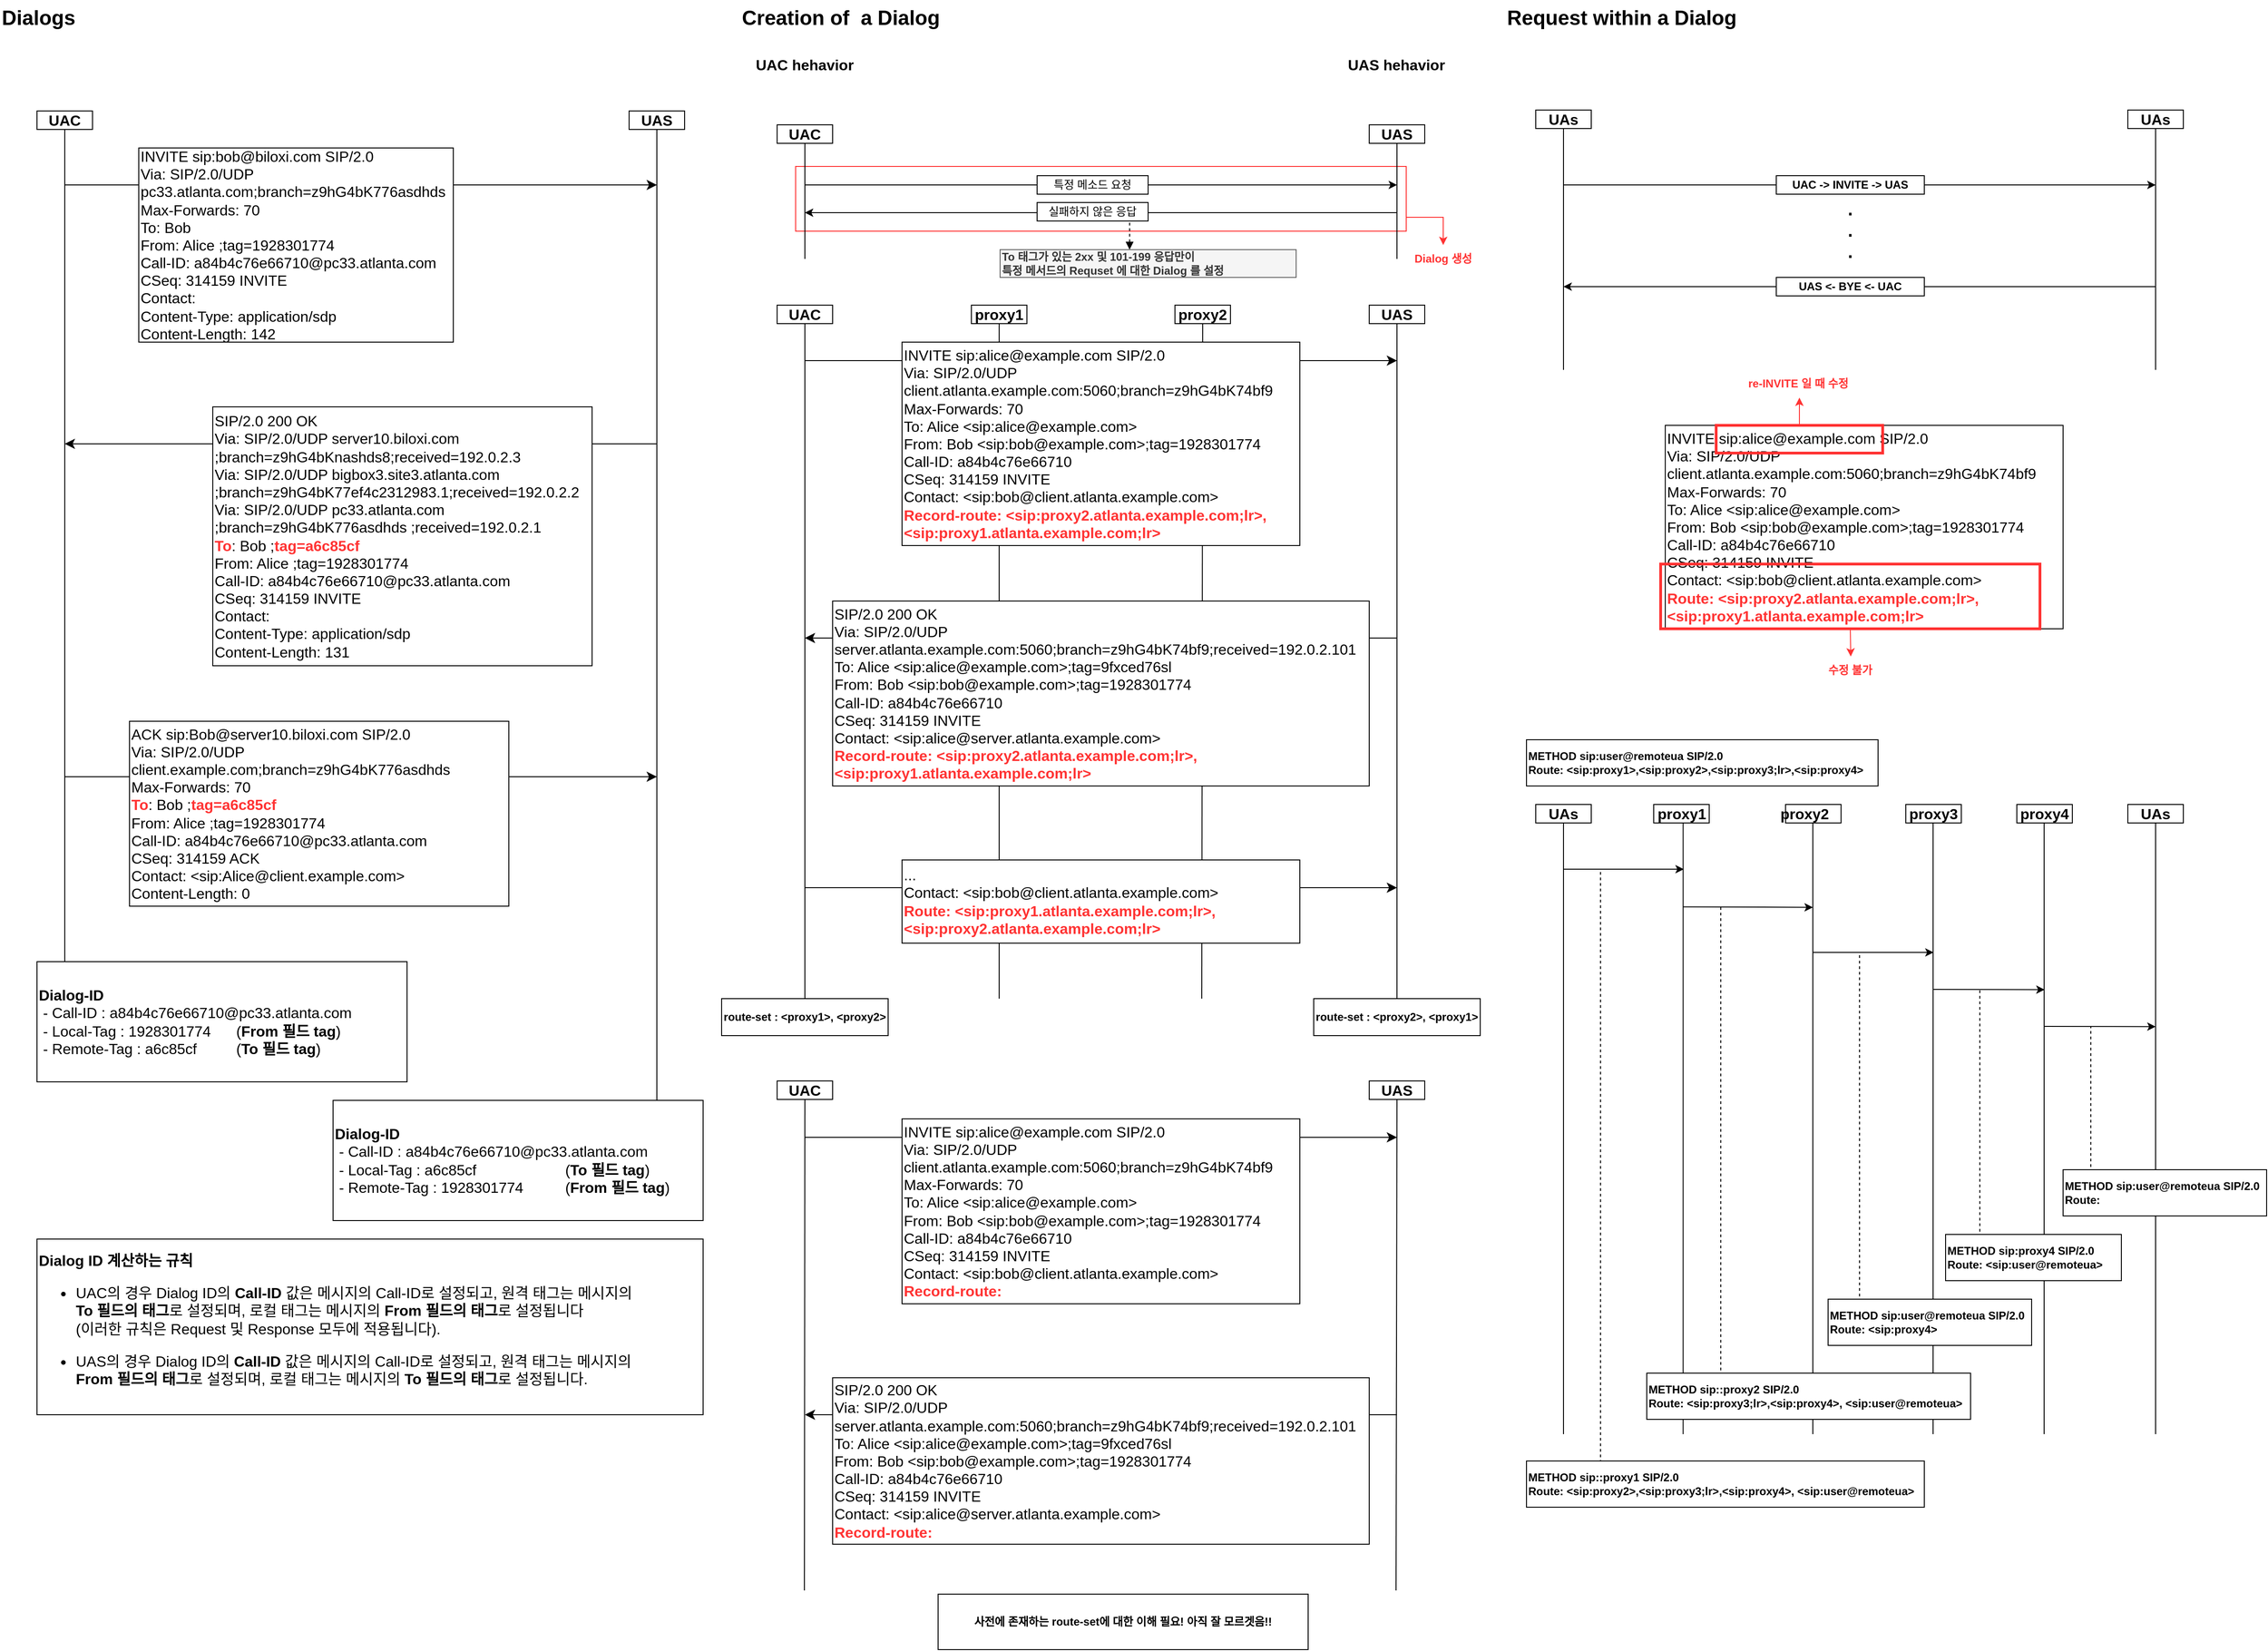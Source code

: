 <mxfile version="23.1.0" type="github">
  <diagram name="페이지-1" id="ksUeeqzIcCZzvmtFrtLd">
    <mxGraphModel dx="2022" dy="655" grid="1" gridSize="10" guides="1" tooltips="1" connect="1" arrows="1" fold="1" page="1" pageScale="1" pageWidth="827" pageHeight="1169" background="none" math="0" shadow="0">
      <root>
        <mxCell id="0" />
        <mxCell id="1" parent="0" />
        <mxCell id="UO2-w6IYyax2wdj97ACj-15" value="" style="endArrow=classic;html=1;rounded=0;fontSize=12;startSize=8;endSize=8;curved=1;" parent="1" edge="1">
          <mxGeometry width="50" height="50" relative="1" as="geometry">
            <mxPoint x="70" y="960" as="sourcePoint" />
            <mxPoint x="710" y="960" as="targetPoint" />
          </mxGeometry>
        </mxCell>
        <mxCell id="UO2-w6IYyax2wdj97ACj-13" value="" style="endArrow=none;html=1;rounded=0;fontSize=12;startSize=8;endSize=8;curved=1;entryX=0.5;entryY=1;entryDx=0;entryDy=0;" parent="1" edge="1" target="UO2-w6IYyax2wdj97ACj-11">
          <mxGeometry width="50" height="50" relative="1" as="geometry">
            <mxPoint x="499" y="1080" as="sourcePoint" />
            <mxPoint x="499.41" y="140" as="targetPoint" />
            <Array as="points" />
          </mxGeometry>
        </mxCell>
        <mxCell id="UO2-w6IYyax2wdj97ACj-12" value="" style="endArrow=none;html=1;rounded=0;fontSize=12;startSize=8;endSize=8;curved=1;entryX=0.5;entryY=1;entryDx=0;entryDy=0;" parent="1" edge="1" target="UO2-w6IYyax2wdj97ACj-10">
          <mxGeometry width="50" height="50" relative="1" as="geometry">
            <mxPoint x="280" y="1080" as="sourcePoint" />
            <mxPoint x="280" y="140" as="targetPoint" />
            <Array as="points" />
          </mxGeometry>
        </mxCell>
        <mxCell id="UO2-w6IYyax2wdj97ACj-9" value="" style="endArrow=classic;html=1;rounded=0;fontSize=12;startSize=8;endSize=8;curved=1;" parent="1" edge="1">
          <mxGeometry width="50" height="50" relative="1" as="geometry">
            <mxPoint x="710" y="690" as="sourcePoint" />
            <mxPoint x="70" y="690" as="targetPoint" />
          </mxGeometry>
        </mxCell>
        <mxCell id="UO2-w6IYyax2wdj97ACj-8" value="" style="endArrow=classic;html=1;rounded=0;fontSize=12;startSize=8;endSize=8;curved=1;" parent="1" edge="1">
          <mxGeometry width="50" height="50" relative="1" as="geometry">
            <mxPoint x="70" y="390" as="sourcePoint" />
            <mxPoint x="710" y="390" as="targetPoint" />
          </mxGeometry>
        </mxCell>
        <mxCell id="UO2-w6IYyax2wdj97ACj-6" value="" style="endArrow=classic;html=1;rounded=0;fontSize=12;startSize=8;endSize=8;curved=1;" parent="1" edge="1">
          <mxGeometry width="50" height="50" relative="1" as="geometry">
            <mxPoint x="-730" y="840" as="sourcePoint" />
            <mxPoint x="-90" y="840" as="targetPoint" />
          </mxGeometry>
        </mxCell>
        <mxCell id="UO2-w6IYyax2wdj97ACj-5" value="" style="endArrow=classic;html=1;rounded=0;fontSize=12;startSize=8;endSize=8;curved=1;" parent="1" edge="1">
          <mxGeometry width="50" height="50" relative="1" as="geometry">
            <mxPoint x="-730" y="200" as="sourcePoint" />
            <mxPoint x="-90" y="200" as="targetPoint" />
          </mxGeometry>
        </mxCell>
        <mxCell id="UO2-w6IYyax2wdj97ACj-4" value="" style="endArrow=classic;html=1;rounded=0;fontSize=12;startSize=8;endSize=8;curved=1;" parent="1" edge="1">
          <mxGeometry width="50" height="50" relative="1" as="geometry">
            <mxPoint x="-90" y="480" as="sourcePoint" />
            <mxPoint x="-730" y="480" as="targetPoint" />
          </mxGeometry>
        </mxCell>
        <mxCell id="4LNV4jT3T6giweUdo03J-1" value="&lt;span style=&quot;font-size: 22px;&quot;&gt;&lt;b&gt;Creation of&amp;nbsp; a Dialog&lt;/b&gt;&lt;/span&gt;" style="text;html=1;strokeColor=none;fillColor=none;align=left;verticalAlign=middle;whiteSpace=wrap;rounded=0;fontSize=16;" parent="1" vertex="1">
          <mxGeometry width="400" height="40" as="geometry" />
        </mxCell>
        <mxCell id="4LNV4jT3T6giweUdo03J-2" value="&lt;b style=&quot;&quot;&gt;&lt;font style=&quot;font-size: 16px;&quot;&gt;UAC hehavior&lt;/font&gt;&lt;/b&gt;" style="text;html=1;strokeColor=none;fillColor=none;align=left;verticalAlign=middle;whiteSpace=wrap;rounded=0;fontSize=16;" parent="1" vertex="1">
          <mxGeometry x="15" y="60" width="110" height="20" as="geometry" />
        </mxCell>
        <mxCell id="4LNV4jT3T6giweUdo03J-5" value="&lt;span style=&quot;font-size: 22px;&quot;&gt;&lt;b&gt;Request within a Dialog&lt;/b&gt;&lt;/span&gt;" style="text;html=1;strokeColor=none;fillColor=none;align=left;verticalAlign=middle;whiteSpace=wrap;rounded=0;fontSize=16;" parent="1" vertex="1">
          <mxGeometry x="827" width="400" height="40" as="geometry" />
        </mxCell>
        <mxCell id="4LNV4jT3T6giweUdo03J-8" value="&lt;b&gt;UAC&lt;/b&gt;" style="rounded=0;whiteSpace=wrap;html=1;fontSize=16;" parent="1" vertex="1">
          <mxGeometry x="-760" y="120" width="60" height="20" as="geometry" />
        </mxCell>
        <mxCell id="4LNV4jT3T6giweUdo03J-9" value="&lt;b&gt;UAS&lt;/b&gt;" style="rounded=0;whiteSpace=wrap;html=1;fontSize=16;" parent="1" vertex="1">
          <mxGeometry x="-120" y="120" width="60" height="20" as="geometry" />
        </mxCell>
        <mxCell id="4LNV4jT3T6giweUdo03J-10" value="" style="endArrow=none;html=1;rounded=0;fontSize=12;startSize=8;endSize=8;curved=1;entryX=0.5;entryY=1;entryDx=0;entryDy=0;" parent="1" target="4LNV4jT3T6giweUdo03J-8" edge="1">
          <mxGeometry width="50" height="50" relative="1" as="geometry">
            <mxPoint x="-730" y="1040" as="sourcePoint" />
            <mxPoint x="-410" y="250" as="targetPoint" />
          </mxGeometry>
        </mxCell>
        <mxCell id="4LNV4jT3T6giweUdo03J-11" value="" style="endArrow=none;html=1;rounded=0;fontSize=12;startSize=8;endSize=8;curved=1;entryX=0.5;entryY=1;entryDx=0;entryDy=0;" parent="1" target="4LNV4jT3T6giweUdo03J-9" edge="1">
          <mxGeometry width="50" height="50" relative="1" as="geometry">
            <mxPoint x="-90" y="1190" as="sourcePoint" />
            <mxPoint x="-90.5" y="150" as="targetPoint" />
          </mxGeometry>
        </mxCell>
        <mxCell id="4LNV4jT3T6giweUdo03J-15" value="INVITE sip:bob@biloxi.com SIP/2.0&lt;br style=&quot;border-color: var(--border-color);&quot;&gt;&lt;span style=&quot;&quot;&gt;Via: SIP/2.0/UDP pc33.atlanta.com;branch=z9hG4bK776asdhds&lt;/span&gt;&lt;br style=&quot;border-color: var(--border-color);&quot;&gt;&lt;span style=&quot;&quot;&gt;Max-Forwards: 70&lt;/span&gt;&lt;br style=&quot;border-color: var(--border-color);&quot;&gt;&lt;span style=&quot;&quot;&gt;To: Bob&lt;/span&gt;&lt;br style=&quot;border-color: var(--border-color);&quot;&gt;&lt;span style=&quot;&quot;&gt;From: Alice ;tag=1928301774&lt;/span&gt;&lt;br style=&quot;border-color: var(--border-color);&quot;&gt;&lt;span style=&quot;&quot;&gt;Call-ID: a84b4c76e66710@pc33.atlanta.com&lt;/span&gt;&lt;br style=&quot;border-color: var(--border-color);&quot;&gt;&lt;span style=&quot;&quot;&gt;CSeq: 314159 INVITE&lt;/span&gt;&lt;br style=&quot;border-color: var(--border-color);&quot;&gt;&lt;span style=&quot;&quot;&gt;Contact:&lt;/span&gt;&lt;br style=&quot;border-color: var(--border-color);&quot;&gt;&lt;span style=&quot;&quot;&gt;Content-Type: application/sdp&lt;/span&gt;&lt;br style=&quot;border-color: var(--border-color);&quot;&gt;&lt;span style=&quot;&quot;&gt;Content-Length: 142&amp;nbsp;&lt;/span&gt;" style="rounded=0;whiteSpace=wrap;html=1;fontSize=16;align=left;" parent="1" vertex="1">
          <mxGeometry x="-650" y="160" width="340" height="210" as="geometry" />
        </mxCell>
        <mxCell id="4LNV4jT3T6giweUdo03J-17" value="SIP/2.0 200 OK&lt;br&gt; Via: SIP/2.0/UDP server10.biloxi.com&lt;br&gt; ;branch=z9hG4bKnashds8;received=192.0.2.3&lt;br&gt; Via: SIP/2.0/UDP bigbox3.site3.atlanta.com&lt;br&gt; ;branch=z9hG4bK77ef4c2312983.1;received=192.0.2.2&lt;br&gt; Via: SIP/2.0/UDP pc33.atlanta.com&lt;br&gt; ;branch=z9hG4bK776asdhds ;received=192.0.2.1&lt;br&gt;&lt;b style=&quot;background-color: rgb(255, 255, 255);&quot;&gt;&lt;font color=&quot;#ff3333&quot;&gt; To&lt;/font&gt;&lt;/b&gt;: Bob ;&lt;font color=&quot;#ff3333&quot;&gt;&lt;b&gt;tag=a6c85cf&lt;/b&gt;&lt;/font&gt;&lt;br&gt; From: Alice ;tag=1928301774&lt;br&gt; Call-ID: a84b4c76e66710@pc33.atlanta.com&lt;br&gt; CSeq: 314159 INVITE&lt;br&gt; Contact: &lt;br&gt; Content-Type: application/sdp&lt;br&gt; Content-Length: 131&amp;nbsp;" style="rounded=0;whiteSpace=wrap;html=1;fontSize=16;align=left;" parent="1" vertex="1">
          <mxGeometry x="-570" y="440" width="410" height="280" as="geometry" />
        </mxCell>
        <mxCell id="4LNV4jT3T6giweUdo03J-19" value="&lt;b&gt;Dialog-ID&lt;/b&gt;&lt;br&gt;&amp;nbsp;- Call-ID : a84b4c76e66710@pc33.atlanta.com&lt;br&gt;&amp;nbsp;- Local-Tag : 1928301774&lt;span style=&quot;white-space: pre;&quot;&gt;&#x9;&lt;/span&gt;(&lt;b&gt;From 필드 tag&lt;/b&gt;)&lt;br&gt;&amp;nbsp;- Remote-Tag :&amp;nbsp;&lt;span style=&quot;border-color: var(--border-color);&quot;&gt;&lt;font style=&quot;border-color: var(--border-color);&quot;&gt;a6c85cf&lt;span style=&quot;white-space: pre;&quot;&gt;&#x9;&lt;/span&gt;&lt;span style=&quot;white-space: pre;&quot;&gt;&#x9;&lt;/span&gt;(&lt;b&gt;To 필드 tag&lt;/b&gt;)&lt;/font&gt;&lt;/span&gt;" style="rounded=0;whiteSpace=wrap;html=1;fontSize=16;align=left;" parent="1" vertex="1">
          <mxGeometry x="-760" y="1040" width="400" height="130" as="geometry" />
        </mxCell>
        <mxCell id="4LNV4jT3T6giweUdo03J-20" value="&lt;b&gt;Dialog-ID&lt;/b&gt;&lt;br style=&quot;border-color: var(--border-color);&quot;&gt;&amp;nbsp;- Call-ID : a84b4c76e66710@pc33.atlanta.com&lt;br style=&quot;border-color: var(--border-color);&quot;&gt;&amp;nbsp;- Local-Tag : a6c85cf&lt;span style=&quot;white-space: pre;&quot;&gt;&#x9;&lt;/span&gt;&lt;span style=&quot;white-space: pre;&quot;&gt;&#x9;&lt;/span&gt;&lt;span style=&quot;white-space: pre;&quot;&gt;&#x9;&lt;/span&gt;(&lt;b style=&quot;border-color: var(--border-color);&quot;&gt;To 필드 tag&lt;/b&gt;)&lt;br style=&quot;border-color: var(--border-color);&quot;&gt;&amp;nbsp;- Remote-Tag : 1928301774&lt;span style=&quot;white-space: pre;&quot;&gt;&#x9;&lt;/span&gt;&lt;span style=&quot;white-space: pre;&quot;&gt;&#x9;&lt;/span&gt;(&lt;b style=&quot;border-color: var(--border-color);&quot;&gt;From 필드 tag&lt;/b&gt;)" style="rounded=0;whiteSpace=wrap;html=1;fontSize=16;align=left;" parent="1" vertex="1">
          <mxGeometry x="-440" y="1190" width="400" height="130" as="geometry" />
        </mxCell>
        <mxCell id="4LNV4jT3T6giweUdo03J-22" value="ACK sip:Bob@server10.biloxi.com SIP/2.0&lt;br&gt;Via: SIP/2.0/UDP client.example.com;branch=z9hG4bK776asdhds&lt;br&gt;Max-Forwards: 70&lt;br&gt;&lt;font color=&quot;#ff3333&quot;&gt;&lt;b&gt;To&lt;/b&gt;&lt;/font&gt;: Bob ;&lt;b&gt;&lt;font color=&quot;#ff3333&quot;&gt;tag=a6c85cf&lt;/font&gt;&lt;/b&gt;&lt;br&gt;From: Alice ;tag=1928301774&lt;br&gt;Call-ID: a84b4c76e66710@pc33.atlanta.com&lt;br&gt;CSeq: 314159 ACK&lt;br&gt;Contact: &amp;lt;sip:Alice@client.example.com&amp;gt;&lt;br&gt;Content-Length: 0" style="rounded=0;whiteSpace=wrap;html=1;fontSize=16;align=left;" parent="1" vertex="1">
          <mxGeometry x="-660" y="780" width="410" height="200" as="geometry" />
        </mxCell>
        <mxCell id="4LNV4jT3T6giweUdo03J-24" value="&lt;b&gt;Dialog ID 계산하는 규칙&lt;br&gt;&lt;/b&gt;&lt;ul data-pm-slice=&quot;3 3 []&quot; class=&quot;ak-ul&quot;&gt;&lt;li&gt;&lt;p&gt;UAC의 경우 Dialog  ID의 &lt;strong&gt;Call-ID &lt;/strong&gt;값은 메시지의 Call-ID로 설정되고, 원격 태그는 메시지의&lt;strong&gt; &lt;br&gt;To 필드의 태그&lt;/strong&gt;로 설정되며, 로컬 태그는 메시지의 &lt;strong&gt;From 필드의 태그&lt;/strong&gt;로 설정됩니다&lt;br&gt;(이러한 규칙은 Request 및 Response 모두에 적용됩니다). &lt;/p&gt;&lt;/li&gt;&lt;li&gt;&lt;p&gt;UAS의 경우 Dialog  ID의&lt;strong&gt; Call-ID&lt;/strong&gt; 값은 메시지의 Call-ID로 설정되고, 원격 태그는 메시지의 &lt;br&gt;&lt;strong&gt;From 필드의 태그&lt;/strong&gt;로 설정되며, 로컬 태그는 메시지의 &lt;strong&gt;To 필드의 태그&lt;/strong&gt;로 설정됩니다.&lt;/p&gt;&lt;/li&gt;&lt;/ul&gt;" style="rounded=0;whiteSpace=wrap;html=1;fontSize=16;align=left;" parent="1" vertex="1">
          <mxGeometry x="-760" y="1340" width="720" height="190" as="geometry" />
        </mxCell>
        <mxCell id="__dV9BuQpkVUs1_jfIQK-1" value="&lt;span style=&quot;font-size: 22px;&quot;&gt;&lt;b&gt;Dialogs&lt;/b&gt;&lt;/span&gt;" style="text;html=1;strokeColor=none;fillColor=none;align=left;verticalAlign=middle;whiteSpace=wrap;rounded=0;fontSize=16;" parent="1" vertex="1">
          <mxGeometry x="-800" width="400" height="40" as="geometry" />
        </mxCell>
        <mxCell id="__dV9BuQpkVUs1_jfIQK-4" value="&lt;b&gt;UAC&lt;/b&gt;" style="rounded=0;whiteSpace=wrap;html=1;fontSize=16;" parent="1" vertex="1">
          <mxGeometry x="40" y="330" width="60" height="20" as="geometry" />
        </mxCell>
        <mxCell id="__dV9BuQpkVUs1_jfIQK-5" value="&lt;b&gt;UAS&lt;/b&gt;" style="rounded=0;whiteSpace=wrap;html=1;fontSize=16;" parent="1" vertex="1">
          <mxGeometry x="680" y="330" width="60" height="20" as="geometry" />
        </mxCell>
        <mxCell id="__dV9BuQpkVUs1_jfIQK-6" value="" style="endArrow=none;html=1;rounded=0;fontSize=12;startSize=8;endSize=8;curved=1;entryX=0.5;entryY=1;entryDx=0;entryDy=0;" parent="1" target="__dV9BuQpkVUs1_jfIQK-4" edge="1">
          <mxGeometry width="50" height="50" relative="1" as="geometry">
            <mxPoint x="70" y="1080" as="sourcePoint" />
            <mxPoint x="390" y="250" as="targetPoint" />
          </mxGeometry>
        </mxCell>
        <mxCell id="__dV9BuQpkVUs1_jfIQK-7" value="" style="endArrow=none;html=1;rounded=0;fontSize=12;startSize=8;endSize=8;curved=1;entryX=0.5;entryY=1;entryDx=0;entryDy=0;" parent="1" edge="1" target="__dV9BuQpkVUs1_jfIQK-5">
          <mxGeometry width="50" height="50" relative="1" as="geometry">
            <mxPoint x="710" y="1080" as="sourcePoint" />
            <mxPoint x="710" y="420" as="targetPoint" />
            <Array as="points" />
          </mxGeometry>
        </mxCell>
        <mxCell id="__dV9BuQpkVUs1_jfIQK-8" value="" style="endArrow=classic;html=1;rounded=0;" parent="1" edge="1">
          <mxGeometry width="50" height="50" relative="1" as="geometry">
            <mxPoint x="70" y="200" as="sourcePoint" />
            <mxPoint x="710" y="200" as="targetPoint" />
          </mxGeometry>
        </mxCell>
        <mxCell id="__dV9BuQpkVUs1_jfIQK-10" value="특정 메소드 요청" style="rounded=0;whiteSpace=wrap;html=1;" parent="1" vertex="1">
          <mxGeometry x="321" y="190" width="120" height="20" as="geometry" />
        </mxCell>
        <mxCell id="__dV9BuQpkVUs1_jfIQK-12" value="" style="endArrow=classic;html=1;rounded=0;" parent="1" edge="1">
          <mxGeometry width="50" height="50" relative="1" as="geometry">
            <mxPoint x="710" y="230" as="sourcePoint" />
            <mxPoint x="70" y="230" as="targetPoint" />
          </mxGeometry>
        </mxCell>
        <mxCell id="__dV9BuQpkVUs1_jfIQK-13" value="실패하지 않은 응답" style="rounded=0;whiteSpace=wrap;html=1;" parent="1" vertex="1">
          <mxGeometry x="321" y="219" width="120" height="20" as="geometry" />
        </mxCell>
        <mxCell id="__dV9BuQpkVUs1_jfIQK-14" value="" style="rounded=0;whiteSpace=wrap;html=1;fillColor=none;strokeColor=#FF3333;" parent="1" vertex="1">
          <mxGeometry x="60" y="180" width="660" height="70" as="geometry" />
        </mxCell>
        <mxCell id="__dV9BuQpkVUs1_jfIQK-18" value="" style="endArrow=none;dashed=1;html=1;rounded=0;endFill=0;startArrow=block;startFill=1;" parent="1" edge="1">
          <mxGeometry width="50" height="50" relative="1" as="geometry">
            <mxPoint x="421" y="270" as="sourcePoint" />
            <mxPoint x="421" y="240" as="targetPoint" />
          </mxGeometry>
        </mxCell>
        <mxCell id="UO2-w6IYyax2wdj97ACj-3" value="INVITE sip:alice@example.com SIP/2.0&lt;br&gt;Via: SIP/2.0/UDP client.atlanta.example.com:5060;branch=z9hG4bK74bf9&lt;br&gt;Max-Forwards: 70&lt;br&gt;To: Alice &amp;lt;sip:alice@example.com&amp;gt;&lt;br&gt;From: Bob &amp;lt;sip:bob@example.com&amp;gt;;tag=1928301774&lt;br&gt;Call-ID: a84b4c76e66710&lt;br&gt;CSeq: 314159 INVITE&lt;br&gt;Contact: &amp;lt;sip:bob@client.atlanta.example.com&amp;gt;&lt;br&gt;&lt;b&gt;&lt;font color=&quot;#ff3333&quot;&gt;Record-route: &lt;/font&gt;&lt;/b&gt;&lt;b style=&quot;border-color: var(--border-color);&quot;&gt;&lt;font style=&quot;border-color: var(--border-color);&quot; color=&quot;#ff3333&quot;&gt;&amp;lt;sip:proxy2.atlanta.example.com;lr&amp;gt;,&lt;/font&gt;&lt;/b&gt;&lt;b&gt;&lt;font color=&quot;#ff3333&quot;&gt;&lt;br&gt;&amp;lt;sip:proxy1.atlanta.example.com;lr&amp;gt;&lt;/font&gt;&lt;/b&gt;" style="rounded=0;whiteSpace=wrap;html=1;fontSize=16;align=left;" parent="1" vertex="1">
          <mxGeometry x="175" y="370" width="430" height="220" as="geometry" />
        </mxCell>
        <mxCell id="UO2-w6IYyax2wdj97ACj-7" value="SIP/2.0 200 OK&lt;br&gt;Via: SIP/2.0/UDP server.atlanta.example.com:5060;branch=z9hG4bK74bf9;received=192.0.2.101&lt;br&gt;To: Alice &amp;lt;sip:alice@example.com&amp;gt;;tag=9fxced76sl&lt;br&gt;From: Bob &amp;lt;sip:bob@example.com&amp;gt;;tag=1928301774&lt;br&gt;Call-ID: a84b4c76e66710&lt;br&gt;CSeq: 314159 INVITE&lt;br&gt;Contact: &amp;lt;sip:alice@server.atlanta.example.com&amp;gt;&lt;br&gt;&lt;b&gt;&lt;font color=&quot;#ff3333&quot;&gt;Record-route: &amp;lt;sip:proxy2.atlanta.example.com;lr&amp;gt;, &amp;lt;sip:proxy1.atlanta.example.com;lr&amp;gt;&lt;/font&gt;&lt;/b&gt;" style="rounded=0;whiteSpace=wrap;html=1;fontSize=16;align=left;" parent="1" vertex="1">
          <mxGeometry x="100" y="650" width="580" height="200" as="geometry" />
        </mxCell>
        <mxCell id="UO2-w6IYyax2wdj97ACj-10" value="&lt;b&gt;proxy1&lt;/b&gt;" style="rounded=0;whiteSpace=wrap;html=1;fontSize=16;" parent="1" vertex="1">
          <mxGeometry x="250" y="330" width="60" height="20" as="geometry" />
        </mxCell>
        <mxCell id="UO2-w6IYyax2wdj97ACj-11" value="&lt;b&gt;proxy2&lt;/b&gt;" style="rounded=0;whiteSpace=wrap;html=1;fontSize=16;" parent="1" vertex="1">
          <mxGeometry x="470" y="330" width="60" height="20" as="geometry" />
        </mxCell>
        <mxCell id="UO2-w6IYyax2wdj97ACj-14" value="...&lt;br&gt;Contact: &amp;lt;sip:bob@client.atlanta.example.com&amp;gt;&lt;br&gt;&lt;b&gt;&lt;font color=&quot;#ff3333&quot;&gt;Route:&amp;nbsp;&lt;/font&gt;&lt;/b&gt;&lt;b&gt;&lt;font color=&quot;#ff3333&quot;&gt;&amp;lt;sip:proxy1.atlanta.example.com;lr&amp;gt;,&lt;/font&gt;&lt;/b&gt;&lt;b style=&quot;border-color: var(--border-color);&quot;&gt;&lt;font style=&quot;border-color: var(--border-color);&quot; color=&quot;#ff3333&quot;&gt;&amp;nbsp;&lt;br&gt;&lt;/font&gt;&lt;/b&gt;&lt;b style=&quot;border-color: var(--border-color);&quot;&gt;&lt;font style=&quot;border-color: var(--border-color);&quot; color=&quot;#ff3333&quot;&gt;&amp;lt;sip:proxy2.atlanta.example.com;lr&amp;gt;&lt;/font&gt;&lt;/b&gt;" style="rounded=0;whiteSpace=wrap;html=1;fontSize=16;align=left;" parent="1" vertex="1">
          <mxGeometry x="175" y="930" width="430" height="90" as="geometry" />
        </mxCell>
        <mxCell id="UO2-w6IYyax2wdj97ACj-16" value="&lt;b style=&quot;&quot;&gt;&lt;font style=&quot;font-size: 16px;&quot;&gt;UAS hehavior&lt;/font&gt;&lt;/b&gt;" style="text;html=1;strokeColor=none;fillColor=none;align=left;verticalAlign=middle;whiteSpace=wrap;rounded=0;fontSize=16;" parent="1" vertex="1">
          <mxGeometry x="655" y="60" width="110" height="20" as="geometry" />
        </mxCell>
        <mxCell id="GHZ3NePwrPJdA7_2jVXT-1" value="&lt;b&gt;route-set : &amp;lt;proxy2&amp;gt;, &amp;lt;proxy1&amp;gt;&lt;/b&gt;" style="rounded=0;whiteSpace=wrap;html=1;" parent="1" vertex="1">
          <mxGeometry x="620" y="1080" width="180" height="40" as="geometry" />
        </mxCell>
        <mxCell id="GHZ3NePwrPJdA7_2jVXT-3" value="&lt;b&gt;route-set :&amp;nbsp;&amp;lt;proxy1&amp;gt;,&amp;nbsp;&amp;lt;proxy2&amp;gt;&lt;/b&gt;" style="rounded=0;whiteSpace=wrap;html=1;" parent="1" vertex="1">
          <mxGeometry x="-20" y="1080" width="180" height="40" as="geometry" />
        </mxCell>
        <mxCell id="GHZ3NePwrPJdA7_2jVXT-4" value="&lt;b&gt;UAC&lt;/b&gt;" style="rounded=0;whiteSpace=wrap;html=1;fontSize=16;" parent="1" vertex="1">
          <mxGeometry x="40" y="1169" width="60" height="20" as="geometry" />
        </mxCell>
        <mxCell id="GHZ3NePwrPJdA7_2jVXT-5" value="&lt;b&gt;UAS&lt;/b&gt;" style="rounded=0;whiteSpace=wrap;html=1;fontSize=16;" parent="1" vertex="1">
          <mxGeometry x="680" y="1169" width="60" height="20" as="geometry" />
        </mxCell>
        <mxCell id="GHZ3NePwrPJdA7_2jVXT-8" value="" style="endArrow=none;html=1;rounded=0;fontSize=12;startSize=8;endSize=8;curved=1;entryX=0.5;entryY=1;entryDx=0;entryDy=0;" parent="1" edge="1" target="GHZ3NePwrPJdA7_2jVXT-4">
          <mxGeometry width="50" height="50" relative="1" as="geometry">
            <mxPoint x="69.5" y="1720" as="sourcePoint" />
            <mxPoint x="50" y="1210" as="targetPoint" />
          </mxGeometry>
        </mxCell>
        <mxCell id="GHZ3NePwrPJdA7_2jVXT-9" value="" style="endArrow=none;html=1;rounded=0;fontSize=12;startSize=8;endSize=8;curved=1;entryX=0.5;entryY=1;entryDx=0;entryDy=0;" parent="1" edge="1" target="GHZ3NePwrPJdA7_2jVXT-5">
          <mxGeometry width="50" height="50" relative="1" as="geometry">
            <mxPoint x="709" y="1720" as="sourcePoint" />
            <mxPoint x="740" y="840" as="targetPoint" />
          </mxGeometry>
        </mxCell>
        <mxCell id="GHZ3NePwrPJdA7_2jVXT-13" value="" style="endArrow=classic;html=1;rounded=0;fontSize=12;startSize=8;endSize=8;curved=1;" parent="1" edge="1">
          <mxGeometry width="50" height="50" relative="1" as="geometry">
            <mxPoint x="710" y="1530" as="sourcePoint" />
            <mxPoint x="70" y="1530" as="targetPoint" />
          </mxGeometry>
        </mxCell>
        <mxCell id="GHZ3NePwrPJdA7_2jVXT-14" value="" style="endArrow=classic;html=1;rounded=0;fontSize=12;startSize=8;endSize=8;curved=1;" parent="1" edge="1">
          <mxGeometry width="50" height="50" relative="1" as="geometry">
            <mxPoint x="70" y="1230" as="sourcePoint" />
            <mxPoint x="710" y="1230" as="targetPoint" />
          </mxGeometry>
        </mxCell>
        <mxCell id="GHZ3NePwrPJdA7_2jVXT-15" value="INVITE sip:alice@example.com SIP/2.0&lt;br&gt;Via: SIP/2.0/UDP client.atlanta.example.com:5060;branch=z9hG4bK74bf9&lt;br&gt;Max-Forwards: 70&lt;br&gt;To: Alice &amp;lt;sip:alice@example.com&amp;gt;&lt;br&gt;From: Bob &amp;lt;sip:bob@example.com&amp;gt;;tag=1928301774&lt;br&gt;Call-ID: a84b4c76e66710&lt;br&gt;CSeq: 314159 INVITE&lt;br&gt;Contact: &amp;lt;sip:bob@client.atlanta.example.com&amp;gt;&lt;br&gt;&lt;b&gt;&lt;font color=&quot;#ff3333&quot;&gt;Record-route:&amp;nbsp;&lt;/font&gt;&lt;/b&gt;" style="rounded=0;whiteSpace=wrap;html=1;fontSize=16;align=left;" parent="1" vertex="1">
          <mxGeometry x="175" y="1210" width="430" height="200" as="geometry" />
        </mxCell>
        <mxCell id="GHZ3NePwrPJdA7_2jVXT-16" value="SIP/2.0 200 OK&lt;br&gt;Via: SIP/2.0/UDP server.atlanta.example.com:5060;branch=z9hG4bK74bf9;received=192.0.2.101&lt;br&gt;To: Alice &amp;lt;sip:alice@example.com&amp;gt;;tag=9fxced76sl&lt;br&gt;From: Bob &amp;lt;sip:bob@example.com&amp;gt;;tag=1928301774&lt;br&gt;Call-ID: a84b4c76e66710&lt;br&gt;CSeq: 314159 INVITE&lt;br&gt;Contact: &amp;lt;sip:alice@server.atlanta.example.com&amp;gt;&lt;br&gt;&lt;b&gt;&lt;font color=&quot;#ff3333&quot;&gt;Record-route:&amp;nbsp;&lt;/font&gt;&lt;/b&gt;" style="rounded=0;whiteSpace=wrap;html=1;fontSize=16;align=left;" parent="1" vertex="1">
          <mxGeometry x="100" y="1490" width="580" height="180" as="geometry" />
        </mxCell>
        <mxCell id="5LkpHPxGnPa8mUmnsMtb-1" value="&lt;b&gt;사전에 존재하는 route-set에 대한 이해 필요! 아직 잘 모르겟음!!&lt;/b&gt;" style="rounded=0;whiteSpace=wrap;html=1;" parent="1" vertex="1">
          <mxGeometry x="214" y="1724" width="400" height="60" as="geometry" />
        </mxCell>
        <mxCell id="5LkpHPxGnPa8mUmnsMtb-2" value="&lt;b&gt;UAs&lt;/b&gt;" style="rounded=0;whiteSpace=wrap;html=1;fontSize=16;" parent="1" vertex="1">
          <mxGeometry x="860" y="119" width="60" height="20" as="geometry" />
        </mxCell>
        <mxCell id="5LkpHPxGnPa8mUmnsMtb-3" value="&lt;b&gt;UAs&lt;/b&gt;" style="rounded=0;whiteSpace=wrap;html=1;fontSize=16;" parent="1" vertex="1">
          <mxGeometry x="1500" y="119" width="60" height="20" as="geometry" />
        </mxCell>
        <mxCell id="5LkpHPxGnPa8mUmnsMtb-4" value="" style="endArrow=none;html=1;rounded=0;fontSize=12;startSize=8;endSize=8;curved=1;entryX=0.5;entryY=1;entryDx=0;entryDy=0;" parent="1" target="5LkpHPxGnPa8mUmnsMtb-2" edge="1">
          <mxGeometry width="50" height="50" relative="1" as="geometry">
            <mxPoint x="890" y="400" as="sourcePoint" />
            <mxPoint x="1210" y="249" as="targetPoint" />
          </mxGeometry>
        </mxCell>
        <mxCell id="5LkpHPxGnPa8mUmnsMtb-5" value="" style="endArrow=none;html=1;rounded=0;fontSize=12;startSize=8;endSize=8;curved=1;entryX=0.5;entryY=1;entryDx=0;entryDy=0;" parent="1" target="5LkpHPxGnPa8mUmnsMtb-3" edge="1">
          <mxGeometry width="50" height="50" relative="1" as="geometry">
            <mxPoint x="1530" y="400" as="sourcePoint" />
            <mxPoint x="1529.5" y="149" as="targetPoint" />
          </mxGeometry>
        </mxCell>
        <mxCell id="5LkpHPxGnPa8mUmnsMtb-6" value="" style="endArrow=classic;html=1;rounded=0;" parent="1" edge="1">
          <mxGeometry width="50" height="50" relative="1" as="geometry">
            <mxPoint x="890" y="200" as="sourcePoint" />
            <mxPoint x="1530" y="200" as="targetPoint" />
          </mxGeometry>
        </mxCell>
        <mxCell id="5LkpHPxGnPa8mUmnsMtb-7" value="" style="endArrow=classic;html=1;rounded=0;" parent="1" edge="1">
          <mxGeometry width="50" height="50" relative="1" as="geometry">
            <mxPoint x="1530" y="310" as="sourcePoint" />
            <mxPoint x="890" y="310" as="targetPoint" />
          </mxGeometry>
        </mxCell>
        <mxCell id="5LkpHPxGnPa8mUmnsMtb-8" value="&lt;b&gt;UAC -&amp;gt; INVITE -&amp;gt; UAS&lt;/b&gt;" style="rounded=0;whiteSpace=wrap;html=1;" parent="1" vertex="1">
          <mxGeometry x="1120" y="190" width="160" height="20" as="geometry" />
        </mxCell>
        <mxCell id="5LkpHPxGnPa8mUmnsMtb-11" value="&lt;b&gt;UAS &amp;lt;- BYE &amp;lt;- UAC&lt;/b&gt;" style="rounded=0;whiteSpace=wrap;html=1;" parent="1" vertex="1">
          <mxGeometry x="1120" y="300" width="160" height="20" as="geometry" />
        </mxCell>
        <mxCell id="5LkpHPxGnPa8mUmnsMtb-14" value="&lt;b style=&quot;font-size: 19px;&quot;&gt;.&lt;br&gt;.&lt;br&gt;.&lt;/b&gt;" style="text;html=1;strokeColor=none;fillColor=none;align=center;verticalAlign=middle;whiteSpace=wrap;rounded=0;" parent="1" vertex="1">
          <mxGeometry x="1170" y="235" width="60" height="30" as="geometry" />
        </mxCell>
        <mxCell id="5LkpHPxGnPa8mUmnsMtb-15" value="INVITE sip:alice@example.com SIP/2.0&lt;br&gt;Via: SIP/2.0/UDP client.atlanta.example.com:5060;branch=z9hG4bK74bf9&lt;br&gt;Max-Forwards: 70&lt;br&gt;To: Alice &amp;lt;sip:alice@example.com&amp;gt;&lt;br&gt;From: Bob &amp;lt;sip:bob@example.com&amp;gt;;tag=1928301774&lt;br&gt;Call-ID: a84b4c76e66710&lt;br&gt;CSeq: 314159 INVITE&lt;br&gt;Contact: &amp;lt;sip:bob@client.atlanta.example.com&amp;gt;&lt;br&gt;&lt;b&gt;&lt;font color=&quot;#ff3333&quot;&gt;Route: &lt;/font&gt;&lt;/b&gt;&lt;b style=&quot;border-color: var(--border-color);&quot;&gt;&lt;font style=&quot;border-color: var(--border-color);&quot; color=&quot;#ff3333&quot;&gt;&amp;lt;sip:proxy2.atlanta.example.com;lr&amp;gt;,&lt;/font&gt;&lt;/b&gt;&lt;b&gt;&lt;font color=&quot;#ff3333&quot;&gt;&lt;br&gt;&amp;lt;sip:proxy1.atlanta.example.com;lr&amp;gt;&lt;/font&gt;&lt;/b&gt;" style="rounded=0;whiteSpace=wrap;html=1;fontSize=16;align=left;" parent="1" vertex="1">
          <mxGeometry x="1000" y="460" width="430" height="220" as="geometry" />
        </mxCell>
        <mxCell id="5LkpHPxGnPa8mUmnsMtb-18" style="edgeStyle=orthogonalEdgeStyle;rounded=0;orthogonalLoop=1;jettySize=auto;html=1;exitX=0.5;exitY=0;exitDx=0;exitDy=0;strokeColor=#FF3333;" parent="1" source="5LkpHPxGnPa8mUmnsMtb-16" edge="1">
          <mxGeometry relative="1" as="geometry">
            <mxPoint x="1145" y="430" as="targetPoint" />
          </mxGeometry>
        </mxCell>
        <mxCell id="5LkpHPxGnPa8mUmnsMtb-16" value="" style="rounded=0;whiteSpace=wrap;html=1;fillColor=none;strokeWidth=3;strokeColor=#FF3333;" parent="1" vertex="1">
          <mxGeometry x="1055" y="460" width="180" height="30" as="geometry" />
        </mxCell>
        <mxCell id="5LkpHPxGnPa8mUmnsMtb-20" style="edgeStyle=orthogonalEdgeStyle;rounded=0;orthogonalLoop=1;jettySize=auto;html=1;exitX=0.5;exitY=1;exitDx=0;exitDy=0;strokeColor=#FF3333;" parent="1" source="5LkpHPxGnPa8mUmnsMtb-17" edge="1">
          <mxGeometry relative="1" as="geometry">
            <mxPoint x="1200.5" y="710" as="targetPoint" />
          </mxGeometry>
        </mxCell>
        <mxCell id="5LkpHPxGnPa8mUmnsMtb-17" value="" style="rounded=0;whiteSpace=wrap;html=1;fillColor=none;strokeWidth=3;strokeColor=#FF3333;" parent="1" vertex="1">
          <mxGeometry x="995" y="610" width="410" height="70" as="geometry" />
        </mxCell>
        <mxCell id="5LkpHPxGnPa8mUmnsMtb-21" value="&lt;span style=&quot;border-color: var(--border-color);&quot;&gt;&lt;font style=&quot;border-color: var(--border-color);&quot; color=&quot;#ff3333&quot;&gt;&lt;b&gt;re-INVITE 일 때&amp;nbsp;수정&amp;nbsp;&lt;/b&gt;&lt;/font&gt;&lt;/span&gt;" style="text;html=1;strokeColor=none;fillColor=none;align=center;verticalAlign=middle;whiteSpace=wrap;rounded=0;" parent="1" vertex="1">
          <mxGeometry x="1077.5" y="400" width="135" height="30" as="geometry" />
        </mxCell>
        <mxCell id="5LkpHPxGnPa8mUmnsMtb-22" value="&lt;span style=&quot;border-color: var(--border-color);&quot;&gt;&lt;font style=&quot;border-color: var(--border-color);&quot; color=&quot;#ff3333&quot;&gt;&lt;b&gt;수정 불가&lt;/b&gt;&lt;/font&gt;&lt;/span&gt;" style="text;html=1;strokeColor=none;fillColor=none;align=center;verticalAlign=middle;whiteSpace=wrap;rounded=0;" parent="1" vertex="1">
          <mxGeometry x="1170" y="710" width="60" height="30" as="geometry" />
        </mxCell>
        <mxCell id="5LkpHPxGnPa8mUmnsMtb-28" value="&lt;b&gt;UAs&lt;/b&gt;" style="rounded=0;whiteSpace=wrap;html=1;fontSize=16;" parent="1" vertex="1">
          <mxGeometry x="860" y="870" width="60" height="20" as="geometry" />
        </mxCell>
        <mxCell id="5LkpHPxGnPa8mUmnsMtb-29" value="&lt;b&gt;UAs&lt;/b&gt;" style="rounded=0;whiteSpace=wrap;html=1;fontSize=16;" parent="1" vertex="1">
          <mxGeometry x="1500" y="870" width="60" height="20" as="geometry" />
        </mxCell>
        <mxCell id="5LkpHPxGnPa8mUmnsMtb-30" value="" style="endArrow=none;html=1;rounded=0;fontSize=12;startSize=8;endSize=8;curved=1;entryX=0.5;entryY=1;entryDx=0;entryDy=0;" parent="1" target="5LkpHPxGnPa8mUmnsMtb-28" edge="1">
          <mxGeometry width="50" height="50" relative="1" as="geometry">
            <mxPoint x="890" y="1551" as="sourcePoint" />
            <mxPoint x="1210" y="1000" as="targetPoint" />
          </mxGeometry>
        </mxCell>
        <mxCell id="5LkpHPxGnPa8mUmnsMtb-31" value="" style="endArrow=none;html=1;rounded=0;fontSize=12;startSize=8;endSize=8;curved=1;entryX=0.5;entryY=1;entryDx=0;entryDy=0;" parent="1" target="5LkpHPxGnPa8mUmnsMtb-29" edge="1">
          <mxGeometry width="50" height="50" relative="1" as="geometry">
            <mxPoint x="1530" y="1551" as="sourcePoint" />
            <mxPoint x="1529.5" y="900" as="targetPoint" />
          </mxGeometry>
        </mxCell>
        <mxCell id="5LkpHPxGnPa8mUmnsMtb-32" value="&lt;b&gt;proxy1&lt;/b&gt;" style="rounded=0;whiteSpace=wrap;html=1;fontSize=16;" parent="1" vertex="1">
          <mxGeometry x="987.5" y="870" width="60" height="20" as="geometry" />
        </mxCell>
        <mxCell id="5LkpHPxGnPa8mUmnsMtb-33" value="&lt;b&gt;proxy3&lt;/b&gt;" style="rounded=0;whiteSpace=wrap;html=1;fontSize=16;" parent="1" vertex="1">
          <mxGeometry x="1260" y="870" width="60" height="20" as="geometry" />
        </mxCell>
        <mxCell id="5LkpHPxGnPa8mUmnsMtb-34" value="&lt;b&gt;proxy2&lt;span style=&quot;white-space: pre;&quot;&gt;&#x9;&lt;/span&gt;&lt;/b&gt;" style="rounded=0;whiteSpace=wrap;html=1;fontSize=16;" parent="1" vertex="1">
          <mxGeometry x="1130" y="870" width="60" height="20" as="geometry" />
        </mxCell>
        <mxCell id="5LkpHPxGnPa8mUmnsMtb-35" value="&lt;b&gt;proxy4&lt;/b&gt;" style="rounded=0;whiteSpace=wrap;html=1;fontSize=16;" parent="1" vertex="1">
          <mxGeometry x="1380" y="870" width="60" height="20" as="geometry" />
        </mxCell>
        <mxCell id="5LkpHPxGnPa8mUmnsMtb-37" value="&lt;p data-pm-slice=&quot;1 1 [&amp;quot;expand&amp;quot;,{&amp;quot;title&amp;quot;:&amp;quot;Generating the Request&amp;quot;,&amp;quot;__expanded&amp;quot;:true},&amp;quot;bulletList&amp;quot;,null,&amp;quot;listItem&amp;quot;,null,&amp;quot;bulletList&amp;quot;,null,&amp;quot;listItem&amp;quot;,null]&quot;&gt;&lt;b&gt;METHOD&amp;nbsp;&lt;span style=&quot;background-color: initial;&quot;&gt;sip:user@remoteua SIP/2.0&lt;br&gt;&lt;/span&gt;&lt;span style=&quot;background-color: initial;&quot;&gt;Route: &amp;lt;sip:proxy1&amp;gt;,&amp;lt;sip:proxy2&amp;gt;,&amp;lt;sip:proxy3;lr&amp;gt;,&amp;lt;sip:proxy4&amp;gt;&lt;/span&gt;&lt;/b&gt;&lt;/p&gt;" style="rounded=0;whiteSpace=wrap;html=1;align=left;" parent="1" vertex="1">
          <mxGeometry x="850" y="800" width="380" height="50" as="geometry" />
        </mxCell>
        <mxCell id="5LkpHPxGnPa8mUmnsMtb-40" value="" style="endArrow=none;html=1;rounded=0;fontSize=12;startSize=8;endSize=8;curved=1;entryX=0.5;entryY=1;entryDx=0;entryDy=0;" parent="1" edge="1">
          <mxGeometry width="50" height="50" relative="1" as="geometry">
            <mxPoint x="1019.3" y="1551" as="sourcePoint" />
            <mxPoint x="1019.3" y="890" as="targetPoint" />
          </mxGeometry>
        </mxCell>
        <mxCell id="5LkpHPxGnPa8mUmnsMtb-41" value="" style="endArrow=none;html=1;rounded=0;fontSize=12;startSize=8;endSize=8;curved=1;entryX=0.5;entryY=1;entryDx=0;entryDy=0;" parent="1" edge="1">
          <mxGeometry width="50" height="50" relative="1" as="geometry">
            <mxPoint x="1159.5" y="1551" as="sourcePoint" />
            <mxPoint x="1159.5" y="890" as="targetPoint" />
          </mxGeometry>
        </mxCell>
        <mxCell id="5LkpHPxGnPa8mUmnsMtb-42" value="" style="endArrow=none;html=1;rounded=0;fontSize=12;startSize=8;endSize=8;curved=1;entryX=0.5;entryY=1;entryDx=0;entryDy=0;" parent="1" edge="1">
          <mxGeometry width="50" height="50" relative="1" as="geometry">
            <mxPoint x="1289.5" y="1551" as="sourcePoint" />
            <mxPoint x="1289.5" y="890" as="targetPoint" />
          </mxGeometry>
        </mxCell>
        <mxCell id="5LkpHPxGnPa8mUmnsMtb-43" value="" style="endArrow=none;html=1;rounded=0;fontSize=12;startSize=8;endSize=8;curved=1;entryX=0.5;entryY=1;entryDx=0;entryDy=0;" parent="1" edge="1">
          <mxGeometry width="50" height="50" relative="1" as="geometry">
            <mxPoint x="1409.5" y="1551" as="sourcePoint" />
            <mxPoint x="1409.5" y="890" as="targetPoint" />
          </mxGeometry>
        </mxCell>
        <mxCell id="5LkpHPxGnPa8mUmnsMtb-44" value="" style="endArrow=classic;html=1;rounded=0;" parent="1" edge="1">
          <mxGeometry width="50" height="50" relative="1" as="geometry">
            <mxPoint x="890" y="940" as="sourcePoint" />
            <mxPoint x="1020" y="940" as="targetPoint" />
          </mxGeometry>
        </mxCell>
        <mxCell id="5LkpHPxGnPa8mUmnsMtb-45" value="" style="endArrow=classic;html=1;rounded=0;" parent="1" edge="1">
          <mxGeometry width="50" height="50" relative="1" as="geometry">
            <mxPoint x="1019.5" y="980.75" as="sourcePoint" />
            <mxPoint x="1159.5" y="981.25" as="targetPoint" />
          </mxGeometry>
        </mxCell>
        <mxCell id="5LkpHPxGnPa8mUmnsMtb-46" value="" style="endArrow=classic;html=1;rounded=0;" parent="1" edge="1">
          <mxGeometry width="50" height="50" relative="1" as="geometry">
            <mxPoint x="1160" y="1030" as="sourcePoint" />
            <mxPoint x="1290" y="1030" as="targetPoint" />
          </mxGeometry>
        </mxCell>
        <mxCell id="5LkpHPxGnPa8mUmnsMtb-47" value="" style="endArrow=classic;html=1;rounded=0;" parent="1" edge="1">
          <mxGeometry width="50" height="50" relative="1" as="geometry">
            <mxPoint x="1290" y="1070" as="sourcePoint" />
            <mxPoint x="1410" y="1070.29" as="targetPoint" />
          </mxGeometry>
        </mxCell>
        <mxCell id="5LkpHPxGnPa8mUmnsMtb-48" value="" style="endArrow=classic;html=1;rounded=0;" parent="1" edge="1">
          <mxGeometry width="50" height="50" relative="1" as="geometry">
            <mxPoint x="1410" y="1110" as="sourcePoint" />
            <mxPoint x="1530" y="1110.29" as="targetPoint" />
          </mxGeometry>
        </mxCell>
        <mxCell id="5LkpHPxGnPa8mUmnsMtb-50" value="" style="endArrow=none;dashed=1;html=1;rounded=0;" parent="1" edge="1">
          <mxGeometry width="50" height="50" relative="1" as="geometry">
            <mxPoint x="930" y="1600" as="sourcePoint" />
            <mxPoint x="930" y="940" as="targetPoint" />
          </mxGeometry>
        </mxCell>
        <mxCell id="5LkpHPxGnPa8mUmnsMtb-51" value="" style="endArrow=none;dashed=1;html=1;rounded=0;" parent="1" edge="1">
          <mxGeometry width="50" height="50" relative="1" as="geometry">
            <mxPoint x="1060" y="1530" as="sourcePoint" />
            <mxPoint x="1060" y="980" as="targetPoint" />
          </mxGeometry>
        </mxCell>
        <mxCell id="5LkpHPxGnPa8mUmnsMtb-53" value="" style="endArrow=none;dashed=1;html=1;rounded=0;" parent="1" edge="1">
          <mxGeometry width="50" height="50" relative="1" as="geometry">
            <mxPoint x="1210" y="1450" as="sourcePoint" />
            <mxPoint x="1210" y="1030" as="targetPoint" />
          </mxGeometry>
        </mxCell>
        <mxCell id="5LkpHPxGnPa8mUmnsMtb-55" value="" style="endArrow=none;dashed=1;html=1;rounded=0;" parent="1" edge="1">
          <mxGeometry width="50" height="50" relative="1" as="geometry">
            <mxPoint x="1340" y="1380" as="sourcePoint" />
            <mxPoint x="1340" y="1070" as="targetPoint" />
          </mxGeometry>
        </mxCell>
        <mxCell id="5LkpHPxGnPa8mUmnsMtb-59" value="" style="endArrow=none;dashed=1;html=1;rounded=0;" parent="1" edge="1">
          <mxGeometry width="50" height="50" relative="1" as="geometry">
            <mxPoint x="1460" y="1310" as="sourcePoint" />
            <mxPoint x="1460" y="1110" as="targetPoint" />
          </mxGeometry>
        </mxCell>
        <mxCell id="5LkpHPxGnPa8mUmnsMtb-38" value="&lt;b style=&quot;border-color: var(--border-color);&quot;&gt;METHOD sip::proxy1 SIP/2.0&lt;br style=&quot;border-color: var(--border-color);&quot;&gt;&lt;/b&gt;&lt;b style=&quot;border-color: var(--border-color); background-color: initial;&quot;&gt;Route: &amp;lt;sip:proxy2&amp;gt;,&amp;lt;sip:proxy3;lr&amp;gt;,&amp;lt;sip:proxy4&amp;gt;, &amp;lt;sip:user@remoteua&amp;gt;&lt;/b&gt;" style="rounded=0;whiteSpace=wrap;html=1;align=left;" parent="1" vertex="1">
          <mxGeometry x="850" y="1580" width="430" height="50" as="geometry" />
        </mxCell>
        <mxCell id="5LkpHPxGnPa8mUmnsMtb-39" value="&lt;b style=&quot;border-color: var(--border-color);&quot;&gt;METHOD sip::proxy2 SIP/2.0&lt;br style=&quot;border-color: var(--border-color);&quot;&gt;&lt;/b&gt;&lt;b style=&quot;border-color: var(--border-color); background-color: initial;&quot;&gt;Route: &amp;lt;sip:proxy3;lr&amp;gt;,&amp;lt;sip:proxy4&amp;gt;, &amp;lt;sip:user@remoteua&amp;gt;&lt;/b&gt;" style="rounded=0;whiteSpace=wrap;html=1;align=left;" parent="1" vertex="1">
          <mxGeometry x="980" y="1485" width="350" height="50" as="geometry" />
        </mxCell>
        <mxCell id="5LkpHPxGnPa8mUmnsMtb-52" value="&lt;b style=&quot;border-color: var(--border-color);&quot;&gt;METHOD&amp;nbsp;&lt;b style=&quot;border-color: var(--border-color); background-color: initial;&quot;&gt;sip:user@remoteua&lt;/b&gt;&amp;nbsp;SIP/2.0&lt;br style=&quot;border-color: var(--border-color);&quot;&gt;&lt;/b&gt;&lt;b style=&quot;border-color: var(--border-color); background-color: initial;&quot;&gt;Route: &amp;lt;sip:proxy4&amp;gt;&lt;/b&gt;" style="rounded=0;whiteSpace=wrap;html=1;align=left;" parent="1" vertex="1">
          <mxGeometry x="1176" y="1405" width="220" height="50" as="geometry" />
        </mxCell>
        <mxCell id="5LkpHPxGnPa8mUmnsMtb-54" value="&lt;b style=&quot;border-color: var(--border-color);&quot;&gt;METHOD&amp;nbsp;&lt;b style=&quot;border-color: var(--border-color); background-color: initial;&quot;&gt;sip:proxy4&lt;/b&gt;&amp;nbsp;SIP/2.0&lt;br style=&quot;border-color: var(--border-color);&quot;&gt;&lt;/b&gt;&lt;b style=&quot;border-color: var(--border-color); background-color: initial;&quot;&gt;Route: &amp;lt;&lt;b style=&quot;border-color: var(--border-color);&quot;&gt;&lt;b style=&quot;border-color: var(--border-color); background-color: initial;&quot;&gt;sip:user@remoteua&lt;/b&gt;&lt;/b&gt;&amp;gt;&lt;/b&gt;" style="rounded=0;whiteSpace=wrap;html=1;align=left;" parent="1" vertex="1">
          <mxGeometry x="1303" y="1335" width="190" height="50" as="geometry" />
        </mxCell>
        <mxCell id="5LkpHPxGnPa8mUmnsMtb-58" value="&lt;b style=&quot;border-color: var(--border-color);&quot;&gt;METHOD&amp;nbsp;&lt;b style=&quot;border-color: var(--border-color); background-color: initial;&quot;&gt;&lt;b style=&quot;border-color: var(--border-color);&quot;&gt;&lt;b style=&quot;border-color: var(--border-color); background-color: initial;&quot;&gt;sip:user@remoteua&lt;/b&gt;&lt;/b&gt;&lt;/b&gt;&amp;nbsp;SIP/2.0&lt;br style=&quot;border-color: var(--border-color);&quot;&gt;&lt;/b&gt;&lt;b style=&quot;border-color: var(--border-color); background-color: initial;&quot;&gt;Route:&amp;nbsp;&lt;/b&gt;" style="rounded=0;whiteSpace=wrap;html=1;align=left;" parent="1" vertex="1">
          <mxGeometry x="1430" y="1265" width="220" height="50" as="geometry" />
        </mxCell>
        <mxCell id="5LkpHPxGnPa8mUmnsMtb-61" value="" style="edgeStyle=orthogonalEdgeStyle;rounded=0;orthogonalLoop=1;jettySize=auto;html=1;exitX=1;exitY=0.75;exitDx=0;exitDy=0;strokeColor=#FF3333;" parent="1" source="__dV9BuQpkVUs1_jfIQK-14" target="__dV9BuQpkVUs1_jfIQK-16" edge="1">
          <mxGeometry relative="1" as="geometry">
            <mxPoint x="280" y="280" as="targetPoint" />
            <Array as="points">
              <mxPoint x="760" y="235" />
              <mxPoint x="760" y="280" />
            </Array>
            <mxPoint x="720" y="235" as="sourcePoint" />
          </mxGeometry>
        </mxCell>
        <mxCell id="__dV9BuQpkVUs1_jfIQK-16" value="&lt;b&gt;&lt;font color=&quot;#ff3333&quot;&gt;Dialog 생성&lt;/font&gt;&lt;/b&gt;" style="text;html=1;strokeColor=none;fillColor=none;align=center;verticalAlign=middle;whiteSpace=wrap;rounded=0;" parent="1" vertex="1">
          <mxGeometry x="720" y="265" width="80" height="30" as="geometry" />
        </mxCell>
        <mxCell id="__dV9BuQpkVUs1_jfIQK-20" value="&lt;p data-pm-slice=&quot;1 1 [&amp;quot;bulletList&amp;quot;,null,&amp;quot;listItem&amp;quot;,null]&quot;&gt;&lt;b&gt;To 태그가 있는 2xx 및 101-199 응답만이&lt;br&gt;&lt;span style=&quot;background-color: initial;&quot;&gt;특정 메서드의 Requset 에 대한 Dialog 를 설정&lt;/span&gt;&lt;/b&gt;&lt;/p&gt;" style="text;html=1;align=left;verticalAlign=middle;whiteSpace=wrap;rounded=0;fillColor=#f5f5f5;fontColor=#333333;strokeColor=#666666;" parent="1" vertex="1">
          <mxGeometry x="281" y="270" width="320" height="30" as="geometry" />
        </mxCell>
        <mxCell id="5dAsV-VBIHcoVvIvB5Zc-1" value="&lt;b&gt;UAC&lt;/b&gt;" style="rounded=0;whiteSpace=wrap;html=1;fontSize=16;" vertex="1" parent="1">
          <mxGeometry x="40" y="135" width="60" height="20" as="geometry" />
        </mxCell>
        <mxCell id="5dAsV-VBIHcoVvIvB5Zc-2" value="&lt;b&gt;UAS&lt;/b&gt;" style="rounded=0;whiteSpace=wrap;html=1;fontSize=16;" vertex="1" parent="1">
          <mxGeometry x="680" y="135" width="60" height="20" as="geometry" />
        </mxCell>
        <mxCell id="5dAsV-VBIHcoVvIvB5Zc-3" value="" style="endArrow=none;html=1;rounded=0;fontSize=12;startSize=8;endSize=8;curved=1;entryX=0.5;entryY=1;entryDx=0;entryDy=0;" edge="1" parent="1" target="5dAsV-VBIHcoVvIvB5Zc-1">
          <mxGeometry width="50" height="50" relative="1" as="geometry">
            <mxPoint x="70" y="280" as="sourcePoint" />
            <mxPoint x="390" y="55" as="targetPoint" />
          </mxGeometry>
        </mxCell>
        <mxCell id="5dAsV-VBIHcoVvIvB5Zc-4" value="" style="endArrow=none;html=1;rounded=0;fontSize=12;startSize=8;endSize=8;curved=1;entryX=0.5;entryY=1;entryDx=0;entryDy=0;" edge="1" parent="1" target="5dAsV-VBIHcoVvIvB5Zc-2">
          <mxGeometry width="50" height="50" relative="1" as="geometry">
            <mxPoint x="710" y="280" as="sourcePoint" />
            <mxPoint x="710" y="225" as="targetPoint" />
            <Array as="points" />
          </mxGeometry>
        </mxCell>
      </root>
    </mxGraphModel>
  </diagram>
</mxfile>
